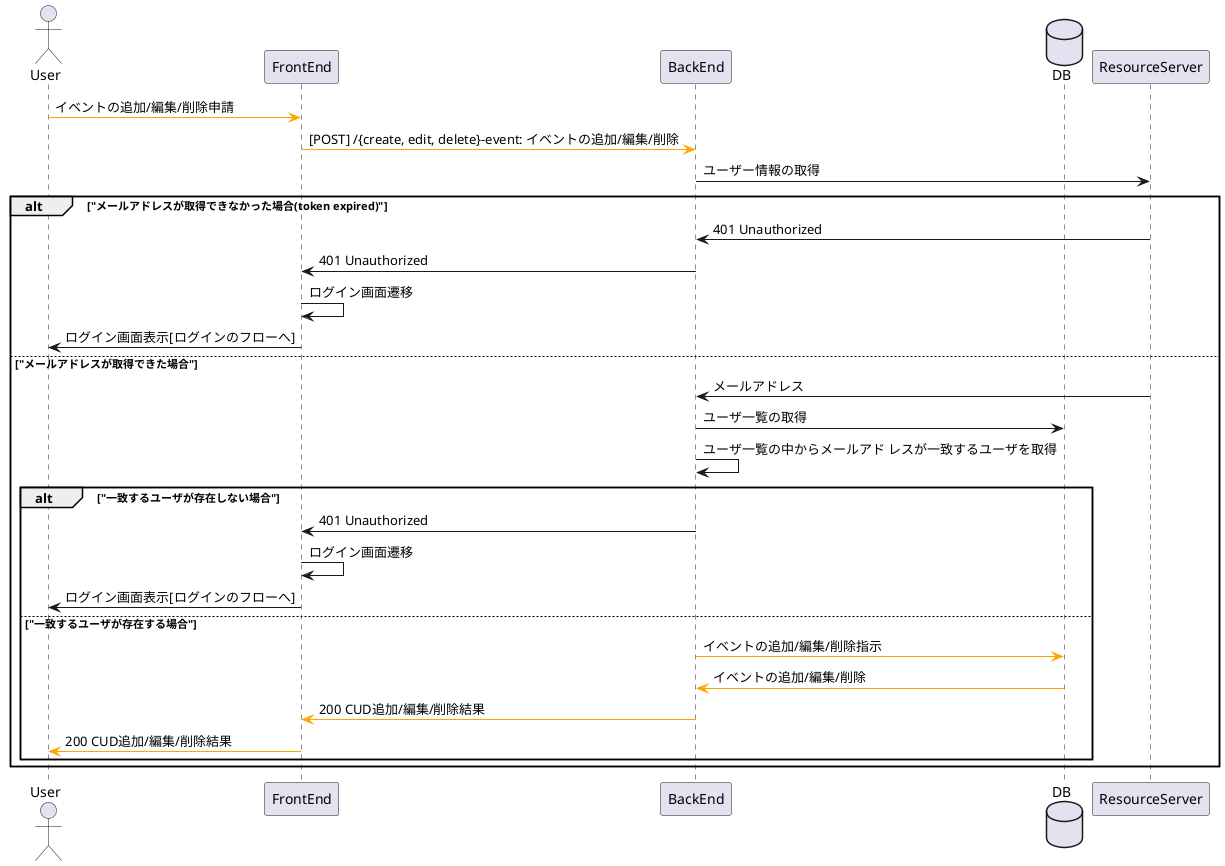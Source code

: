 @startuml
actor User as User
participant FrontEnd as Front
participant BackEnd as Back
database DB as DB
participant ResourceServer as RServer

User -[#orange]> Front: イベントの追加/編集/削除申請
Front -[#orange]> Back: [POST] /{create, edit, delete}-event: イベントの追加/編集/削除
Back -> RServer: ユーザー情報の取得
alt "メールアドレスが取得できなかった場合(token expired)" 
    RServer -> Back: 401 Unauthorized
    Back -> Front: 401 Unauthorized
    Front -> Front: ログイン画面遷移
    Front -> User: ログイン画面表示[ログインのフローへ]

else "メールアドレスが取得できた場合"
    RServer -> Back: メールアドレス
    Back -> DB: ユーザ一覧の取得
    Back -> Back: ユーザ一覧の中からメールアド レスが一致するユーザを取得
    alt "一致するユーザが存在しない場合"
        Back -> Front: 401 Unauthorized
        Front -> Front: ログイン画面遷移
        Front -> User: ログイン画面表示[ログインのフローへ]

    else "一致するユーザが存在する場合"
        Back -[#orange]> DB: イベントの追加/編集/削除指示
        DB -[#orange]> Back: イベントの追加/編集/削除
        Back -[#orange]> Front: 200 CUD追加/編集/削除結果
        Front -[#orange]> User: 200 CUD追加/編集/削除結果
    end
end
@enduml
